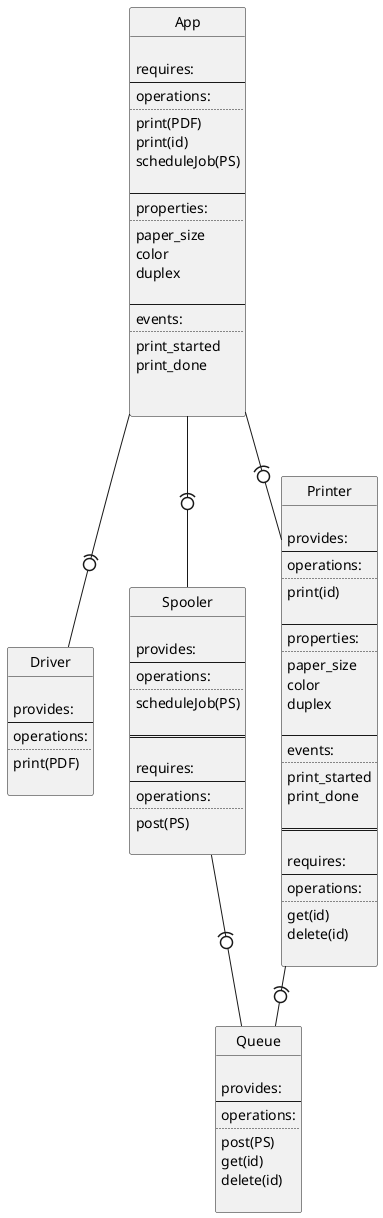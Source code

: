
@startuml
hide circle

class App {

requires:
--
operations:
..
print(PDF)
print(id)
scheduleJob(PS)

--
properties:
..
paper_size
color
duplex

--
events:
..
print_started
print_done


}


class Driver {

provides:
--
operations:
..
print(PDF)

}


class Spooler {

provides:
--
operations:
..
scheduleJob(PS)

==

requires:
--
operations:
..
post(PS)

}


class Queue {

provides:
--
operations:
..
post(PS)
get(id)
delete(id)

}

class Printer {

provides:
--
operations:
..
print(id)

--
properties:
..
paper_size
color
duplex

--
events:
..
print_started
print_done

==

requires:
--
operations:
..
get(id)
delete(id)

}

App -(0- Driver
App -(0- Spooler
App -(0- Printer
Printer -(0- Queue
Spooler -(0- Queue


skinparam monochrome true
skinparam shadowing false
@enduml